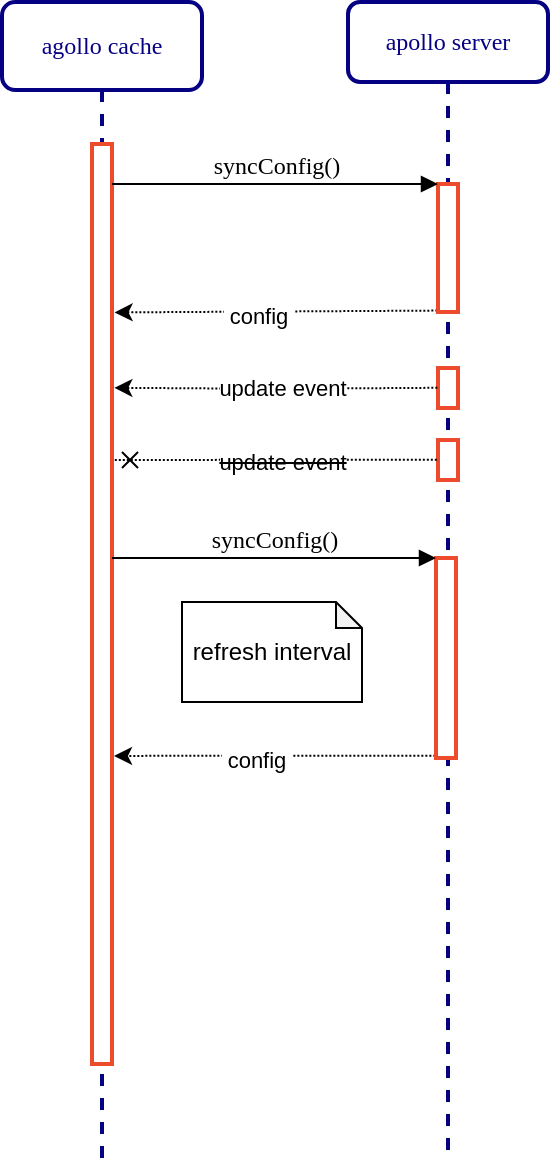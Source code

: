 <mxfile version="16.6.4" type="github">
  <diagram name="Page-1" id="13e1069c-82ec-6db2-03f1-153e76fe0fe0">
    <mxGraphModel dx="721" dy="463" grid="0" gridSize="10" guides="1" tooltips="1" connect="1" arrows="1" fold="1" page="1" pageScale="1" pageWidth="1100" pageHeight="850" background="none" math="0" shadow="0">
      <root>
        <mxCell id="0" />
        <mxCell id="1" parent="0" />
        <mxCell id="7baba1c4bc27f4b0-3" value="agollo cache" style="shape=umlLifeline;perimeter=lifelinePerimeter;whiteSpace=wrap;html=1;container=1;collapsible=0;recursiveResize=0;outlineConnect=0;rounded=1;shadow=0;comic=0;labelBackgroundColor=none;strokeWidth=2;fontFamily=Verdana;fontSize=12;align=center;strokeColor=#060083;fontColor=#060083;size=44;" parent="1" vertex="1">
          <mxGeometry x="400" y="80" width="100" height="580" as="geometry" />
        </mxCell>
        <mxCell id="7baba1c4bc27f4b0-13" value="" style="html=1;points=[];perimeter=orthogonalPerimeter;rounded=0;shadow=0;comic=0;labelBackgroundColor=none;strokeWidth=2;fontFamily=Verdana;fontSize=12;align=center;strokeColor=#EC4C2C;" parent="7baba1c4bc27f4b0-3" vertex="1">
          <mxGeometry x="45" y="71" width="10" height="460" as="geometry" />
        </mxCell>
        <mxCell id="7baba1c4bc27f4b0-4" value="apollo server" style="shape=umlLifeline;perimeter=lifelinePerimeter;whiteSpace=wrap;html=1;container=1;collapsible=0;recursiveResize=0;outlineConnect=0;rounded=1;shadow=0;comic=0;labelBackgroundColor=none;strokeWidth=2;fontFamily=Verdana;fontSize=12;align=center;strokeColor=#060083;fontColor=#060083;" parent="1" vertex="1">
          <mxGeometry x="573" y="80" width="100" height="580" as="geometry" />
        </mxCell>
        <mxCell id="gveuww5ipjgfqFw71CMf-23" value="" style="html=1;points=[];perimeter=orthogonalPerimeter;rounded=0;shadow=0;comic=0;labelBackgroundColor=none;strokeWidth=2;fontFamily=Verdana;fontSize=12;align=center;strokeColor=#EC4C2C;" parent="7baba1c4bc27f4b0-4" vertex="1">
          <mxGeometry x="45" y="183" width="10" height="20" as="geometry" />
        </mxCell>
        <mxCell id="gveuww5ipjgfqFw71CMf-21" style="edgeStyle=orthogonalEdgeStyle;rounded=0;orthogonalLoop=1;jettySize=auto;html=1;exitX=-0.033;exitY=0.989;exitDx=0;exitDy=0;exitPerimeter=0;dashed=1;dashPattern=1 1;entryX=1.117;entryY=0.265;entryDx=0;entryDy=0;entryPerimeter=0;" parent="7baba1c4bc27f4b0-4" edge="1" target="7baba1c4bc27f4b0-13">
          <mxGeometry relative="1" as="geometry">
            <mxPoint x="-84" y="193.0" as="targetPoint" />
            <Array as="points" />
            <mxPoint x="44.67" y="192.9" as="sourcePoint" />
          </mxGeometry>
        </mxCell>
        <mxCell id="gveuww5ipjgfqFw71CMf-22" value="update event" style="edgeLabel;html=1;align=center;verticalAlign=middle;resizable=0;points=[];" parent="gveuww5ipjgfqFw71CMf-21" vertex="1" connectable="0">
          <mxGeometry x="0.113" y="2" relative="1" as="geometry">
            <mxPoint x="12" y="-2" as="offset" />
          </mxGeometry>
        </mxCell>
        <mxCell id="gveuww5ipjgfqFw71CMf-2" style="edgeStyle=orthogonalEdgeStyle;rounded=0;orthogonalLoop=1;jettySize=auto;html=1;exitX=-0.033;exitY=0.989;exitDx=0;exitDy=0;exitPerimeter=0;dashed=1;dashPattern=1 1;entryX=1.126;entryY=0.183;entryDx=0;entryDy=0;entryPerimeter=0;" parent="1" source="7baba1c4bc27f4b0-16" target="7baba1c4bc27f4b0-13" edge="1">
          <mxGeometry relative="1" as="geometry">
            <mxPoint x="456" y="270" as="targetPoint" />
            <Array as="points">
              <mxPoint x="456" y="234" />
            </Array>
          </mxGeometry>
        </mxCell>
        <mxCell id="gveuww5ipjgfqFw71CMf-7" value="&amp;nbsp;config&amp;nbsp;" style="edgeLabel;html=1;align=center;verticalAlign=middle;resizable=0;points=[];" parent="gveuww5ipjgfqFw71CMf-2" vertex="1" connectable="0">
          <mxGeometry x="0.113" y="2" relative="1" as="geometry">
            <mxPoint as="offset" />
          </mxGeometry>
        </mxCell>
        <mxCell id="7baba1c4bc27f4b0-16" value="" style="html=1;points=[];perimeter=orthogonalPerimeter;rounded=0;shadow=0;comic=0;labelBackgroundColor=none;strokeWidth=2;fontFamily=Verdana;fontSize=12;align=center;strokeColor=#EC4C2C;" parent="1" vertex="1">
          <mxGeometry x="618" y="171" width="10" height="64" as="geometry" />
        </mxCell>
        <mxCell id="7baba1c4bc27f4b0-17" value="syncConfig()" style="html=1;verticalAlign=bottom;endArrow=block;labelBackgroundColor=none;fontFamily=Verdana;fontSize=12;edgeStyle=elbowEdgeStyle;elbow=vertical;" parent="1" source="7baba1c4bc27f4b0-13" target="7baba1c4bc27f4b0-16" edge="1">
          <mxGeometry relative="1" as="geometry">
            <mxPoint x="510" y="171" as="sourcePoint" />
            <Array as="points">
              <mxPoint x="460" y="171" />
            </Array>
          </mxGeometry>
        </mxCell>
        <mxCell id="Wkq0o6lShJqNt1TCamey-1" style="edgeStyle=orthogonalEdgeStyle;rounded=0;orthogonalLoop=1;jettySize=auto;html=1;exitX=-0.033;exitY=0.989;exitDx=0;exitDy=0;exitPerimeter=0;dashed=1;dashPattern=1 1;" parent="1" source="Wkq0o6lShJqNt1TCamey-3" edge="1">
          <mxGeometry relative="1" as="geometry">
            <mxPoint x="456" y="457" as="targetPoint" />
            <Array as="points">
              <mxPoint x="480" y="457" />
              <mxPoint x="480" y="457" />
            </Array>
          </mxGeometry>
        </mxCell>
        <mxCell id="Wkq0o6lShJqNt1TCamey-2" value="&amp;nbsp;config&amp;nbsp;" style="edgeLabel;html=1;align=center;verticalAlign=middle;resizable=0;points=[];" parent="Wkq0o6lShJqNt1TCamey-1" vertex="1" connectable="0">
          <mxGeometry x="0.113" y="2" relative="1" as="geometry">
            <mxPoint as="offset" />
          </mxGeometry>
        </mxCell>
        <mxCell id="Wkq0o6lShJqNt1TCamey-3" value="" style="html=1;points=[];perimeter=orthogonalPerimeter;rounded=0;shadow=0;comic=0;labelBackgroundColor=none;strokeWidth=2;fontFamily=Verdana;fontSize=12;align=center;strokeColor=#EC4C2C;" parent="1" vertex="1">
          <mxGeometry x="617" y="358" width="10" height="100" as="geometry" />
        </mxCell>
        <mxCell id="Wkq0o6lShJqNt1TCamey-4" value="syncConfig()" style="html=1;verticalAlign=bottom;endArrow=block;labelBackgroundColor=none;fontFamily=Verdana;fontSize=12;edgeStyle=elbowEdgeStyle;elbow=vertical;" parent="1" target="Wkq0o6lShJqNt1TCamey-3" edge="1">
          <mxGeometry relative="1" as="geometry">
            <mxPoint x="455.0" y="358" as="sourcePoint" />
            <Array as="points">
              <mxPoint x="460" y="358" />
            </Array>
          </mxGeometry>
        </mxCell>
        <mxCell id="Wkq0o6lShJqNt1TCamey-5" value="refresh interval" style="shape=note;whiteSpace=wrap;html=1;backgroundOutline=1;darkOpacity=0.05;size=13;" parent="1" vertex="1">
          <mxGeometry x="490" y="380" width="90" height="50" as="geometry" />
        </mxCell>
        <mxCell id="Wkq0o6lShJqNt1TCamey-6" value="" style="html=1;points=[];perimeter=orthogonalPerimeter;rounded=0;shadow=0;comic=0;labelBackgroundColor=none;strokeWidth=2;fontFamily=Verdana;fontSize=12;align=center;strokeColor=#EC4C2C;" parent="1" vertex="1">
          <mxGeometry x="618" y="299" width="10" height="20" as="geometry" />
        </mxCell>
        <mxCell id="Wkq0o6lShJqNt1TCamey-7" style="edgeStyle=orthogonalEdgeStyle;rounded=0;orthogonalLoop=1;jettySize=auto;html=1;exitX=-0.059;exitY=0.493;exitDx=0;exitDy=0;exitPerimeter=0;dashed=1;dashPattern=1 1;endArrow=cross;endFill=0;" parent="1" edge="1" source="Wkq0o6lShJqNt1TCamey-6">
          <mxGeometry relative="1" as="geometry">
            <mxPoint x="456" y="309.0" as="targetPoint" />
            <Array as="points" />
            <mxPoint x="584.67" y="308.9" as="sourcePoint" />
          </mxGeometry>
        </mxCell>
        <mxCell id="Wkq0o6lShJqNt1TCamey-8" value="&lt;strike&gt;update event&lt;/strike&gt;" style="edgeLabel;html=1;align=center;verticalAlign=middle;resizable=0;points=[];" parent="Wkq0o6lShJqNt1TCamey-7" vertex="1" connectable="0">
          <mxGeometry x="0.113" y="2" relative="1" as="geometry">
            <mxPoint x="12" y="-2" as="offset" />
          </mxGeometry>
        </mxCell>
      </root>
    </mxGraphModel>
  </diagram>
</mxfile>

